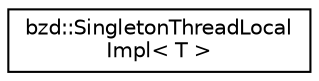 digraph "Graphical Class Hierarchy"
{
  edge [fontname="Helvetica",fontsize="10",labelfontname="Helvetica",labelfontsize="10"];
  node [fontname="Helvetica",fontsize="10",shape=record];
  rankdir="LR";
  Node0 [label="bzd::SingletonThreadLocal\lImpl\< T \>",height=0.2,width=0.4,color="black", fillcolor="white", style="filled",URL="$classbzd_1_1SingletonThreadLocalImpl.html"];
}

